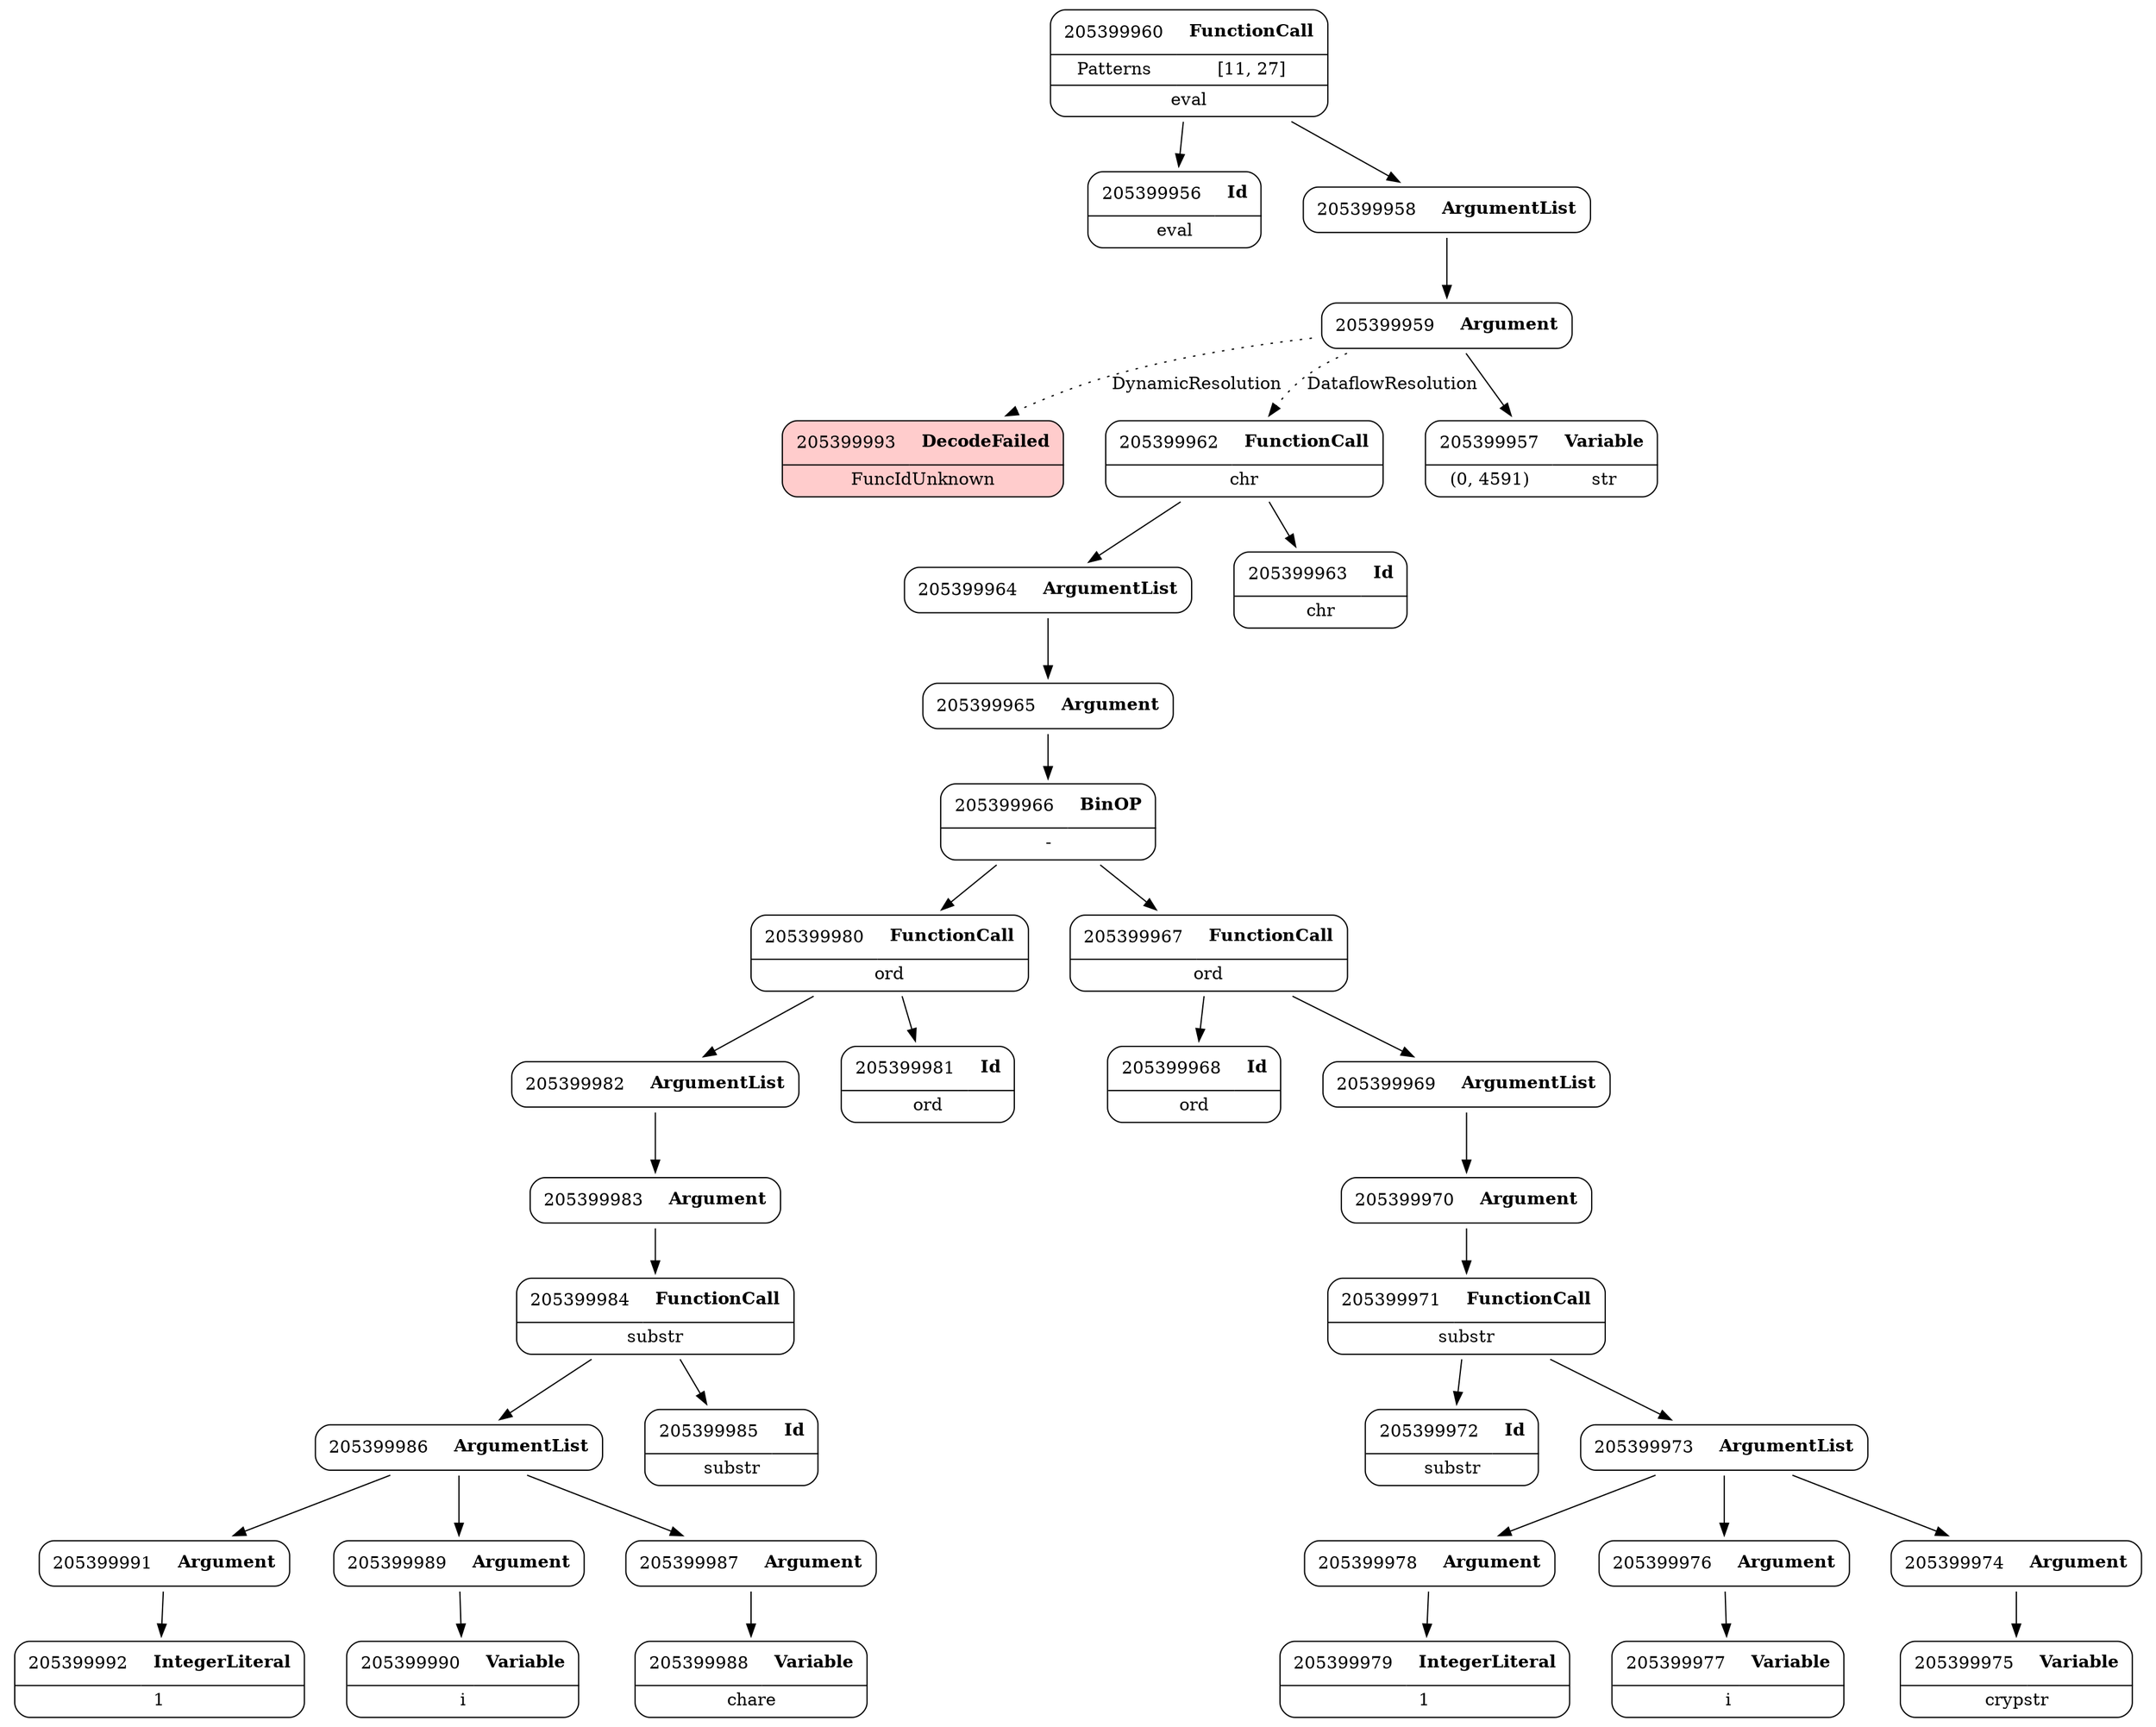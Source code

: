 digraph ast {
node [shape=none];
205399992 [label=<<TABLE border='1' cellspacing='0' cellpadding='10' style='rounded' ><TR><TD border='0'>205399992</TD><TD border='0'><B>IntegerLiteral</B></TD></TR><HR/><TR><TD border='0' cellpadding='5' colspan='2'>1</TD></TR></TABLE>>];
205399993 [label=<<TABLE border='1' cellspacing='0' cellpadding='10' style='rounded' bgcolor='#FFCCCC' ><TR><TD border='0'>205399993</TD><TD border='0'><B>DecodeFailed</B></TD></TR><HR/><TR><TD border='0' cellpadding='5' colspan='2'>FuncIdUnknown</TD></TR></TABLE>>];
205399990 [label=<<TABLE border='1' cellspacing='0' cellpadding='10' style='rounded' ><TR><TD border='0'>205399990</TD><TD border='0'><B>Variable</B></TD></TR><HR/><TR><TD border='0' cellpadding='5' colspan='2'>i</TD></TR></TABLE>>];
205399991 [label=<<TABLE border='1' cellspacing='0' cellpadding='10' style='rounded' ><TR><TD border='0'>205399991</TD><TD border='0'><B>Argument</B></TD></TR></TABLE>>];
205399991 -> 205399992 [weight=2];
205399988 [label=<<TABLE border='1' cellspacing='0' cellpadding='10' style='rounded' ><TR><TD border='0'>205399988</TD><TD border='0'><B>Variable</B></TD></TR><HR/><TR><TD border='0' cellpadding='5' colspan='2'>chare</TD></TR></TABLE>>];
205399989 [label=<<TABLE border='1' cellspacing='0' cellpadding='10' style='rounded' ><TR><TD border='0'>205399989</TD><TD border='0'><B>Argument</B></TD></TR></TABLE>>];
205399989 -> 205399990 [weight=2];
205399986 [label=<<TABLE border='1' cellspacing='0' cellpadding='10' style='rounded' ><TR><TD border='0'>205399986</TD><TD border='0'><B>ArgumentList</B></TD></TR></TABLE>>];
205399986 -> 205399987 [weight=2];
205399986 -> 205399989 [weight=2];
205399986 -> 205399991 [weight=2];
205399987 [label=<<TABLE border='1' cellspacing='0' cellpadding='10' style='rounded' ><TR><TD border='0'>205399987</TD><TD border='0'><B>Argument</B></TD></TR></TABLE>>];
205399987 -> 205399988 [weight=2];
205399984 [label=<<TABLE border='1' cellspacing='0' cellpadding='10' style='rounded' ><TR><TD border='0'>205399984</TD><TD border='0'><B>FunctionCall</B></TD></TR><HR/><TR><TD border='0' cellpadding='5' colspan='2'>substr</TD></TR></TABLE>>];
205399984 -> 205399985 [weight=2];
205399984 -> 205399986 [weight=2];
205399985 [label=<<TABLE border='1' cellspacing='0' cellpadding='10' style='rounded' ><TR><TD border='0'>205399985</TD><TD border='0'><B>Id</B></TD></TR><HR/><TR><TD border='0' cellpadding='5' colspan='2'>substr</TD></TR></TABLE>>];
205399982 [label=<<TABLE border='1' cellspacing='0' cellpadding='10' style='rounded' ><TR><TD border='0'>205399982</TD><TD border='0'><B>ArgumentList</B></TD></TR></TABLE>>];
205399982 -> 205399983 [weight=2];
205399983 [label=<<TABLE border='1' cellspacing='0' cellpadding='10' style='rounded' ><TR><TD border='0'>205399983</TD><TD border='0'><B>Argument</B></TD></TR></TABLE>>];
205399983 -> 205399984 [weight=2];
205399980 [label=<<TABLE border='1' cellspacing='0' cellpadding='10' style='rounded' ><TR><TD border='0'>205399980</TD><TD border='0'><B>FunctionCall</B></TD></TR><HR/><TR><TD border='0' cellpadding='5' colspan='2'>ord</TD></TR></TABLE>>];
205399980 -> 205399981 [weight=2];
205399980 -> 205399982 [weight=2];
205399981 [label=<<TABLE border='1' cellspacing='0' cellpadding='10' style='rounded' ><TR><TD border='0'>205399981</TD><TD border='0'><B>Id</B></TD></TR><HR/><TR><TD border='0' cellpadding='5' colspan='2'>ord</TD></TR></TABLE>>];
205399978 [label=<<TABLE border='1' cellspacing='0' cellpadding='10' style='rounded' ><TR><TD border='0'>205399978</TD><TD border='0'><B>Argument</B></TD></TR></TABLE>>];
205399978 -> 205399979 [weight=2];
205399979 [label=<<TABLE border='1' cellspacing='0' cellpadding='10' style='rounded' ><TR><TD border='0'>205399979</TD><TD border='0'><B>IntegerLiteral</B></TD></TR><HR/><TR><TD border='0' cellpadding='5' colspan='2'>1</TD></TR></TABLE>>];
205399976 [label=<<TABLE border='1' cellspacing='0' cellpadding='10' style='rounded' ><TR><TD border='0'>205399976</TD><TD border='0'><B>Argument</B></TD></TR></TABLE>>];
205399976 -> 205399977 [weight=2];
205399977 [label=<<TABLE border='1' cellspacing='0' cellpadding='10' style='rounded' ><TR><TD border='0'>205399977</TD><TD border='0'><B>Variable</B></TD></TR><HR/><TR><TD border='0' cellpadding='5' colspan='2'>i</TD></TR></TABLE>>];
205399974 [label=<<TABLE border='1' cellspacing='0' cellpadding='10' style='rounded' ><TR><TD border='0'>205399974</TD><TD border='0'><B>Argument</B></TD></TR></TABLE>>];
205399974 -> 205399975 [weight=2];
205399975 [label=<<TABLE border='1' cellspacing='0' cellpadding='10' style='rounded' ><TR><TD border='0'>205399975</TD><TD border='0'><B>Variable</B></TD></TR><HR/><TR><TD border='0' cellpadding='5' colspan='2'>crypstr</TD></TR></TABLE>>];
205399972 [label=<<TABLE border='1' cellspacing='0' cellpadding='10' style='rounded' ><TR><TD border='0'>205399972</TD><TD border='0'><B>Id</B></TD></TR><HR/><TR><TD border='0' cellpadding='5' colspan='2'>substr</TD></TR></TABLE>>];
205399973 [label=<<TABLE border='1' cellspacing='0' cellpadding='10' style='rounded' ><TR><TD border='0'>205399973</TD><TD border='0'><B>ArgumentList</B></TD></TR></TABLE>>];
205399973 -> 205399974 [weight=2];
205399973 -> 205399976 [weight=2];
205399973 -> 205399978 [weight=2];
205399970 [label=<<TABLE border='1' cellspacing='0' cellpadding='10' style='rounded' ><TR><TD border='0'>205399970</TD><TD border='0'><B>Argument</B></TD></TR></TABLE>>];
205399970 -> 205399971 [weight=2];
205399971 [label=<<TABLE border='1' cellspacing='0' cellpadding='10' style='rounded' ><TR><TD border='0'>205399971</TD><TD border='0'><B>FunctionCall</B></TD></TR><HR/><TR><TD border='0' cellpadding='5' colspan='2'>substr</TD></TR></TABLE>>];
205399971 -> 205399972 [weight=2];
205399971 -> 205399973 [weight=2];
205399968 [label=<<TABLE border='1' cellspacing='0' cellpadding='10' style='rounded' ><TR><TD border='0'>205399968</TD><TD border='0'><B>Id</B></TD></TR><HR/><TR><TD border='0' cellpadding='5' colspan='2'>ord</TD></TR></TABLE>>];
205399969 [label=<<TABLE border='1' cellspacing='0' cellpadding='10' style='rounded' ><TR><TD border='0'>205399969</TD><TD border='0'><B>ArgumentList</B></TD></TR></TABLE>>];
205399969 -> 205399970 [weight=2];
205399966 [label=<<TABLE border='1' cellspacing='0' cellpadding='10' style='rounded' ><TR><TD border='0'>205399966</TD><TD border='0'><B>BinOP</B></TD></TR><HR/><TR><TD border='0' cellpadding='5' colspan='2'>-</TD></TR></TABLE>>];
205399966 -> 205399967 [weight=2];
205399966 -> 205399980 [weight=2];
205399967 [label=<<TABLE border='1' cellspacing='0' cellpadding='10' style='rounded' ><TR><TD border='0'>205399967</TD><TD border='0'><B>FunctionCall</B></TD></TR><HR/><TR><TD border='0' cellpadding='5' colspan='2'>ord</TD></TR></TABLE>>];
205399967 -> 205399968 [weight=2];
205399967 -> 205399969 [weight=2];
205399964 [label=<<TABLE border='1' cellspacing='0' cellpadding='10' style='rounded' ><TR><TD border='0'>205399964</TD><TD border='0'><B>ArgumentList</B></TD></TR></TABLE>>];
205399964 -> 205399965 [weight=2];
205399965 [label=<<TABLE border='1' cellspacing='0' cellpadding='10' style='rounded' ><TR><TD border='0'>205399965</TD><TD border='0'><B>Argument</B></TD></TR></TABLE>>];
205399965 -> 205399966 [weight=2];
205399962 [label=<<TABLE border='1' cellspacing='0' cellpadding='10' style='rounded' ><TR><TD border='0'>205399962</TD><TD border='0'><B>FunctionCall</B></TD></TR><HR/><TR><TD border='0' cellpadding='5' colspan='2'>chr</TD></TR></TABLE>>];
205399962 -> 205399963 [weight=2];
205399962 -> 205399964 [weight=2];
205399963 [label=<<TABLE border='1' cellspacing='0' cellpadding='10' style='rounded' ><TR><TD border='0'>205399963</TD><TD border='0'><B>Id</B></TD></TR><HR/><TR><TD border='0' cellpadding='5' colspan='2'>chr</TD></TR></TABLE>>];
205399960 [label=<<TABLE border='1' cellspacing='0' cellpadding='10' style='rounded' ><TR><TD border='0'>205399960</TD><TD border='0'><B>FunctionCall</B></TD></TR><HR/><TR><TD border='0' cellpadding='5'>Patterns</TD><TD border='0' cellpadding='5'>[11, 27]</TD></TR><HR/><TR><TD border='0' cellpadding='5' colspan='2'>eval</TD></TR></TABLE>>];
205399960 -> 205399956 [weight=2];
205399960 -> 205399958 [weight=2];
205399958 [label=<<TABLE border='1' cellspacing='0' cellpadding='10' style='rounded' ><TR><TD border='0'>205399958</TD><TD border='0'><B>ArgumentList</B></TD></TR></TABLE>>];
205399958 -> 205399959 [weight=2];
205399959 [label=<<TABLE border='1' cellspacing='0' cellpadding='10' style='rounded' ><TR><TD border='0'>205399959</TD><TD border='0'><B>Argument</B></TD></TR></TABLE>>];
205399959 -> 205399957 [weight=2];
205399959 -> 205399993 [style=dotted,label=DynamicResolution];
205399959 -> 205399962 [style=dotted,label=DataflowResolution];
205399956 [label=<<TABLE border='1' cellspacing='0' cellpadding='10' style='rounded' ><TR><TD border='0'>205399956</TD><TD border='0'><B>Id</B></TD></TR><HR/><TR><TD border='0' cellpadding='5' colspan='2'>eval</TD></TR></TABLE>>];
205399957 [label=<<TABLE border='1' cellspacing='0' cellpadding='10' style='rounded' ><TR><TD border='0'>205399957</TD><TD border='0'><B>Variable</B></TD></TR><HR/><TR><TD border='0' cellpadding='5'>(0, 4591)</TD><TD border='0' cellpadding='5'>str</TD></TR></TABLE>>];
}
